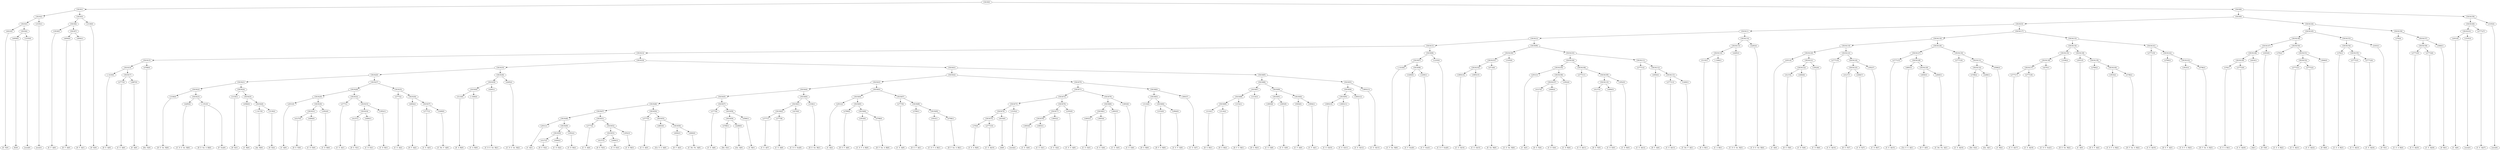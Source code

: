 digraph sample{
"L4023(0)"->"[E  F](0)"
"L4959(0)"->"[E](0)"
"L3335(0)"->"[rest](0)"
"L5619(4)"->"L4959(0)"
"L5619(4)"->"L3335(0)"
"L5619(3)"->"L4023(0)"
"L5619(3)"->"L5619(4)"
"L3335(1)"->"[rest](1)"
"L5619(2)"->"L5619(3)"
"L5619(2)"->"L3335(1)"
"L3918(0)"->"[E  F  A](0)"
"L4004(0)"->"[D  F  A](0)"
"L4004(1)"->"[D  F  A](1)"
"L5619(7)"->"L4004(0)"
"L5619(7)"->"L4004(1)"
"L5619(6)"->"L3918(0)"
"L5619(6)"->"L5619(7)"
"L3130(0)"->"[D  E](0)"
"L5619(5)"->"L5619(6)"
"L5619(5)"->"L3130(0)"
"L5619(1)"->"L5619(2)"
"L5619(1)"->"L5619(5)"
"L-1419(0)"->"[D  E  A](0)"
"L2777(0)"->"[C  E  A](0)"
"L2887(0)"->"[E  A](0)"
"L5619(17)"->"L2777(0)"
"L5619(17)"->"L2887(0)"
"L5619(16)"->"L-1419(0)"
"L5619(16)"->"L5619(17)"
"L4788(0)"->"[Dis  E](0)"
"L5619(15)"->"L5619(16)"
"L5619(15)"->"L4788(0)"
"L3106(0)"->"[D  E  Gis  B](0)"
"L4285(0)"->"[C  D  E  Gis  B](0)"
"L-1351(0)"->"[D  E  Gis  A  B](0)"
"L-1351(0)"->"[F  Gis](0)"
"L5619(23)"->"L4285(0)"
"L5619(23)"->"L-1351(0)"
"L5619(22)"->"L3106(0)"
"L5619(22)"->"L5619(23)"
"L3130(1)"->"[D  E](1)"
"L4586(0)"->"[C  B](0)"
"L-1417(0)"->"[Ais  B](0)"
"L3130(2)"->"[D  E](2)"
"L5619(26)"->"L-1417(0)"
"L5619(26)"->"L3130(2)"
"L5619(25)"->"L4586(0)"
"L5619(25)"->"L5619(26)"
"L5619(24)"->"L3130(1)"
"L5619(24)"->"L5619(25)"
"L5619(21)"->"L5619(22)"
"L5619(21)"->"L5619(24)"
"L2931(0)"->"[C  A](0)"
"L4127(0)"->"[D  E  F](0)"
"L4484(0)"->"[C  D  E](0)"
"L5619(31)"->"L4127(0)"
"L5619(31)"->"L4484(0)"
"L1852(0)"->"[C  D  B](0)"
"L5619(30)"->"L5619(31)"
"L5619(30)"->"L1852(0)"
"L5619(29)"->"L2931(0)"
"L5619(29)"->"L5619(30)"
"L2777(1)"->"[C  E  A](1)"
"L4127(1)"->"[D  E  F](1)"
"L4484(1)"->"[C  D  E](1)"
"L5619(34)"->"L4127(1)"
"L5619(34)"->"L4484(1)"
"L1852(1)"->"[C  D  B](1)"
"L5619(33)"->"L5619(34)"
"L5619(33)"->"L1852(1)"
"L5619(32)"->"L2777(1)"
"L5619(32)"->"L5619(33)"
"L5619(28)"->"L5619(29)"
"L5619(28)"->"L5619(32)"
"L2777(2)"->"[C  E  A](2)"
"L4004(2)"->"[D  F  A](2)"
"L2777(3)"->"[C  E  A](3)"
"L3269(0)"->"[C  Dis  F  A](0)"
"L5619(37)"->"L2777(3)"
"L5619(37)"->"L3269(0)"
"L5619(36)"->"L4004(2)"
"L5619(36)"->"L5619(37)"
"L5619(35)"->"L2777(2)"
"L5619(35)"->"L5619(36)"
"L5619(27)"->"L5619(28)"
"L5619(27)"->"L5619(35)"
"L5619(20)"->"L5619(21)"
"L5619(20)"->"L5619(27)"
"L5110(0)"->"[E  A  B](0)"
"L-1406(0)"->"[C  A  B](0)"
"L5619(40)"->"L5110(0)"
"L5619(40)"->"L-1406(0)"
"L4285(1)"->"[C  D  E  Gis  B](1)"
"L5619(39)"->"L5619(40)"
"L5619(39)"->"L4285(1)"
"L4285(2)"->"[C  D  E  Gis  B](2)"
"L5619(38)"->"L5619(39)"
"L5619(38)"->"L4285(2)"
"L5619(19)"->"L5619(20)"
"L5619(19)"->"L5619(38)"
"L2931(1)"->"[C  A](1)"
"L4127(2)"->"[D  E  F](2)"
"L4484(2)"->"[C  D  E](2)"
"L5619(50)"->"L4127(2)"
"L5619(50)"->"L4484(2)"
"L1852(2)"->"[C  D  B](2)"
"L5619(49)"->"L5619(50)"
"L5619(49)"->"L1852(2)"
"L5619(48)"->"L2931(1)"
"L5619(48)"->"L5619(49)"
"L2777(4)"->"[C  E  A](4)"
"L4127(3)"->"[D  E  F](3)"
"L4484(3)"->"[C  D  E](3)"
"L5619(53)"->"L4127(3)"
"L5619(53)"->"L4484(3)"
"L1852(3)"->"[C  D  B](3)"
"L5619(52)"->"L5619(53)"
"L5619(52)"->"L1852(3)"
"L5619(51)"->"L2777(4)"
"L5619(51)"->"L5619(52)"
"L5619(47)"->"L5619(48)"
"L5619(47)"->"L5619(51)"
"L2777(5)"->"[C  E  A](5)"
"L4893(0)"->"[Cis  E  G  A](0)"
"L4004(3)"->"[D  F  A](3)"
"L2840(0)"->"[C  Dis  Fis  A](0)"
"L5619(56)"->"L4004(3)"
"L5619(56)"->"L2840(0)"
"L5619(55)"->"L4893(0)"
"L5619(55)"->"L5619(56)"
"L5619(54)"->"L2777(5)"
"L5619(54)"->"L5619(55)"
"L5619(46)"->"L5619(47)"
"L5619(46)"->"L5619(54)"
"L2777(6)"->"[C  E  A](6)"
"L4788(1)"->"[Dis  E](1)"
"L4288(0)"->"[Gis  A](0)"
"L5619(59)"->"L4788(1)"
"L5619(59)"->"L4288(0)"
"L4586(1)"->"[C  B](1)"
"L5619(58)"->"L5619(59)"
"L5619(58)"->"L4586(1)"
"L5619(57)"->"L2777(6)"
"L5619(57)"->"L5619(58)"
"L5619(45)"->"L5619(46)"
"L5619(45)"->"L5619(57)"
"L2777(7)"->"[C  E  A](7)"
"L2777(8)"->"[C  E  A](8)"
"L5619(62)"->"L2777(7)"
"L5619(62)"->"L2777(8)"
"L4270(0)"->"[C  D  E  Gis](0)"
"L5619(61)"->"L5619(62)"
"L5619(61)"->"L4270(0)"
"L3106(1)"->"[D  E  Gis  B](1)"
"L5619(60)"->"L5619(61)"
"L5619(60)"->"L3106(1)"
"L5619(44)"->"L5619(45)"
"L5619(44)"->"L5619(60)"
"L2931(2)"->"[C  A](2)"
"L2789(0)"->"[D  E  F  A](0)"
"L3910(0)"->"[C  D  F  A  B](0)"
"L4798(0)"->"[D  F  Gis  A  B](0)"
"L5619(66)"->"L3910(0)"
"L5619(66)"->"L4798(0)"
"L5619(65)"->"L2789(0)"
"L5619(65)"->"L5619(66)"
"L5619(64)"->"L2931(2)"
"L5619(64)"->"L5619(65)"
"L2777(9)"->"[C  E  A](9)"
"L2789(1)"->"[D  E  F  A](1)"
"L3910(1)"->"[C  D  F  A  B](1)"
"L4798(1)"->"[D  F  Gis  A  B](1)"
"L5619(69)"->"L3910(1)"
"L5619(69)"->"L4798(1)"
"L5619(68)"->"L2789(1)"
"L5619(68)"->"L5619(69)"
"L5619(67)"->"L2777(9)"
"L5619(67)"->"L5619(68)"
"L5619(63)"->"L5619(64)"
"L5619(63)"->"L5619(67)"
"L5619(43)"->"L5619(44)"
"L5619(43)"->"L5619(63)"
"L376(0)"->"[C  E  A  B](0)"
"L2777(10)"->"[C  E  A](10)"
"L5619(75)"->"L376(0)"
"L5619(75)"->"L2777(10)"
"L4416(0)"->"[A](0)"
"L5619(74)"->"L5619(75)"
"L5619(74)"->"L4416(0)"
"L3335(2)"->"[rest](2)"
"L5619(73)"->"L5619(74)"
"L5619(73)"->"L3335(2)"
"L3693(0)"->"[C  E  G](0)"
"L3693(1)"->"[C  E  G](1)"
"L5619(78)"->"L3693(0)"
"L5619(78)"->"L3693(1)"
"L3693(2)"->"[C  E  G](2)"
"L5619(77)"->"L5619(78)"
"L5619(77)"->"L3693(2)"
"L2393(0)"->"[C  E  G  A](0)"
"L5619(76)"->"L5619(77)"
"L5619(76)"->"L2393(0)"
"L5619(72)"->"L5619(73)"
"L5619(72)"->"L5619(76)"
"L3693(3)"->"[C  E  G](3)"
"L3693(4)"->"[C  E  G](4)"
"L5619(81)"->"L3693(3)"
"L5619(81)"->"L3693(4)"
"L3693(5)"->"[C  E  G](5)"
"L5619(80)"->"L5619(81)"
"L5619(80)"->"L3693(5)"
"L3693(6)"->"[C  E  G](6)"
"L5619(79)"->"L5619(80)"
"L5619(79)"->"L3693(6)"
"L5619(71)"->"L5619(72)"
"L5619(71)"->"L5619(79)"
"L3116(0)"->"[D  G  B](0)"
"L3152(0)"->"[D  F  G  B](0)"
"L2964(0)"->"[C  E  F  G](0)"
"L5619(84)"->"L3152(0)"
"L5619(84)"->"L2964(0)"
"L5619(83)"->"L3116(0)"
"L5619(83)"->"L5619(84)"
"L3693(7)"->"[C  E  G](7)"
"L5619(82)"->"L5619(83)"
"L5619(82)"->"L3693(7)"
"L5619(70)"->"L5619(71)"
"L5619(70)"->"L5619(82)"
"L5619(42)"->"L5619(43)"
"L5619(42)"->"L5619(70)"
"L3116(1)"->"[D  G  B](1)"
"L3116(2)"->"[D  G  B](2)"
"L5619(89)"->"L3116(1)"
"L5619(89)"->"L3116(2)"
"L3152(1)"->"[D  F  G  B](1)"
"L5619(88)"->"L5619(89)"
"L5619(88)"->"L3152(1)"
"L3116(3)"->"[D  G  B](3)"
"L5619(87)"->"L5619(88)"
"L5619(87)"->"L3116(3)"
"L3693(8)"->"[C  E  G](8)"
"L3693(9)"->"[C  E  G](9)"
"L5619(91)"->"L3693(8)"
"L5619(91)"->"L3693(9)"
"L5004(0)"->"[C  F  A](0)"
"L5004(1)"->"[C  F  A](1)"
"L5619(92)"->"L5004(0)"
"L5619(92)"->"L5004(1)"
"L5619(90)"->"L5619(91)"
"L5619(90)"->"L5619(92)"
"L5619(86)"->"L5619(87)"
"L5619(86)"->"L5619(90)"
"L3693(10)"->"[C  E  G](10)"
"L3693(11)"->"[C  E  G](11)"
"L5619(95)"->"L3693(10)"
"L5619(95)"->"L3693(11)"
"L3693(12)"->"[C  E  G](12)"
"L5619(94)"->"L5619(95)"
"L5619(94)"->"L3693(12)"
"L3693(13)"->"[C  E  G](13)"
"L5619(93)"->"L5619(94)"
"L5619(93)"->"L3693(13)"
"L5619(85)"->"L5619(86)"
"L5619(85)"->"L5619(93)"
"L5619(41)"->"L5619(42)"
"L5619(41)"->"L5619(85)"
"L5619(18)"->"L5619(19)"
"L5619(18)"->"L5619(41)"
"L5619(14)"->"L5619(15)"
"L5619(14)"->"L5619(18)"
"L-1410(0)"->"[C  F  Gis  B](0)"
"L3200(0)"->"[C  F  Gis](0)"
"L3200(1)"->"[C  F  Gis](1)"
"L5619(98)"->"L3200(0)"
"L5619(98)"->"L3200(1)"
"L5619(97)"->"L-1410(0)"
"L5619(97)"->"L5619(98)"
"L1225(0)"->"[C  D  F  Gis](0)"
"L5619(96)"->"L5619(97)"
"L5619(96)"->"L1225(0)"
"L5619(13)"->"L5619(14)"
"L5619(13)"->"L5619(96)"
"L3693(14)"->"[C  E  G](14)"
"L3693(15)"->"[C  E  G](15)"
"L5619(102)"->"L3693(14)"
"L5619(102)"->"L3693(15)"
"L4714(0)"->"[E  Gis  B](0)"
"L5619(101)"->"L5619(102)"
"L5619(101)"->"L4714(0)"
"L3165(0)"->"[C  E  Gis  B](0)"
"L5619(100)"->"L5619(101)"
"L5619(100)"->"L3165(0)"
"L2931(3)"->"[C  A](3)"
"L4127(4)"->"[D  E  F](4)"
"L4484(4)"->"[C  D  E](4)"
"L5619(107)"->"L4127(4)"
"L5619(107)"->"L4484(4)"
"L1852(4)"->"[C  D  B](4)"
"L5619(106)"->"L5619(107)"
"L5619(106)"->"L1852(4)"
"L5619(105)"->"L2931(3)"
"L5619(105)"->"L5619(106)"
"L2777(11)"->"[C  E  A](11)"
"L4127(5)"->"[D  E  F](5)"
"L4484(5)"->"[C  D  E](5)"
"L5619(110)"->"L4127(5)"
"L5619(110)"->"L4484(5)"
"L1852(5)"->"[C  D  B](5)"
"L5619(109)"->"L5619(110)"
"L5619(109)"->"L1852(5)"
"L5619(108)"->"L2777(11)"
"L5619(108)"->"L5619(109)"
"L5619(104)"->"L5619(105)"
"L5619(104)"->"L5619(108)"
"L2777(12)"->"[C  E  A](12)"
"L4004(4)"->"[D  F  A](4)"
"L2777(13)"->"[C  E  A](13)"
"L3269(1)"->"[C  Dis  F  A](1)"
"L5619(113)"->"L2777(13)"
"L5619(113)"->"L3269(1)"
"L5619(112)"->"L4004(4)"
"L5619(112)"->"L5619(113)"
"L5619(111)"->"L2777(12)"
"L5619(111)"->"L5619(112)"
"L5619(103)"->"L5619(104)"
"L5619(103)"->"L5619(111)"
"L5619(99)"->"L5619(100)"
"L5619(99)"->"L5619(103)"
"L5619(12)"->"L5619(13)"
"L5619(12)"->"L5619(99)"
"L5110(1)"->"[E  A  B](1)"
"L-1406(1)"->"[C  A  B](1)"
"L5619(116)"->"L5110(1)"
"L5619(116)"->"L-1406(1)"
"L4285(3)"->"[C  D  E  Gis  B](3)"
"L5619(115)"->"L5619(116)"
"L5619(115)"->"L4285(3)"
"L4285(4)"->"[C  D  E  Gis  B](4)"
"L5619(114)"->"L5619(115)"
"L5619(114)"->"L4285(4)"
"L5619(11)"->"L5619(12)"
"L5619(11)"->"L5619(114)"
"L2931(4)"->"[C  A](4)"
"L4127(6)"->"[D  E  F](6)"
"L4484(6)"->"[C  D  E](6)"
"L5619(122)"->"L4127(6)"
"L5619(122)"->"L4484(6)"
"L1852(6)"->"[C  D  B](6)"
"L5619(121)"->"L5619(122)"
"L5619(121)"->"L1852(6)"
"L5619(120)"->"L2931(4)"
"L5619(120)"->"L5619(121)"
"L2777(14)"->"[C  E  A](14)"
"L4127(7)"->"[D  E  F](7)"
"L4484(7)"->"[C  D  E](7)"
"L5619(125)"->"L4127(7)"
"L5619(125)"->"L4484(7)"
"L1852(7)"->"[C  D  B](7)"
"L5619(124)"->"L5619(125)"
"L5619(124)"->"L1852(7)"
"L5619(123)"->"L2777(14)"
"L5619(123)"->"L5619(124)"
"L5619(119)"->"L5619(120)"
"L5619(119)"->"L5619(123)"
"L2777(15)"->"[C  E  A](15)"
"L4893(1)"->"[Cis  E  G  A](1)"
"L4004(5)"->"[D  F  A](5)"
"L2840(1)"->"[C  Dis  Fis  A](1)"
"L5619(129)"->"L4004(5)"
"L5619(129)"->"L2840(1)"
"L5619(128)"->"L4893(1)"
"L5619(128)"->"L5619(129)"
"L5619(127)"->"L2777(15)"
"L5619(127)"->"L5619(128)"
"L2777(16)"->"[C  E  A](16)"
"L4788(2)"->"[Dis  E](2)"
"L4288(1)"->"[Gis  A](1)"
"L5619(132)"->"L4788(2)"
"L5619(132)"->"L4288(1)"
"L4586(2)"->"[C  B](2)"
"L5619(131)"->"L5619(132)"
"L5619(131)"->"L4586(2)"
"L5619(130)"->"L2777(16)"
"L5619(130)"->"L5619(131)"
"L5619(126)"->"L5619(127)"
"L5619(126)"->"L5619(130)"
"L5619(118)"->"L5619(119)"
"L5619(118)"->"L5619(126)"
"L2777(17)"->"[C  E  A](17)"
"L2777(18)"->"[C  E  A](18)"
"L5619(137)"->"L2777(17)"
"L5619(137)"->"L2777(18)"
"L4270(1)"->"[C  D  E  Gis](1)"
"L5619(136)"->"L5619(137)"
"L5619(136)"->"L4270(1)"
"L3106(2)"->"[D  E  Gis  B](2)"
"L5619(135)"->"L5619(136)"
"L5619(135)"->"L3106(2)"
"L2931(5)"->"[C  A](5)"
"L2789(2)"->"[D  E  F  A](2)"
"L3910(2)"->"[C  D  F  A  B](2)"
"L4798(2)"->"[D  F  Gis  A  B](2)"
"L5619(140)"->"L3910(2)"
"L5619(140)"->"L4798(2)"
"L5619(139)"->"L2789(2)"
"L5619(139)"->"L5619(140)"
"L5619(138)"->"L2931(5)"
"L5619(138)"->"L5619(139)"
"L5619(134)"->"L5619(135)"
"L5619(134)"->"L5619(138)"
"L2777(19)"->"[C  E  A](19)"
"L2789(3)"->"[D  E  F  A](3)"
"L3910(3)"->"[C  D  F  A  B](3)"
"L4798(3)"->"[D  F  Gis  A  B](3)"
"L5619(143)"->"L3910(3)"
"L5619(143)"->"L4798(3)"
"L5619(142)"->"L2789(3)"
"L5619(142)"->"L5619(143)"
"L5619(141)"->"L2777(19)"
"L5619(141)"->"L5619(142)"
"L5619(133)"->"L5619(134)"
"L5619(133)"->"L5619(141)"
"L5619(117)"->"L5619(118)"
"L5619(117)"->"L5619(133)"
"L5619(10)"->"L5619(11)"
"L5619(10)"->"L5619(117)"
"L376(1)"->"[C  E  A  B](1)"
"L2777(20)"->"[C  E  A](20)"
"L5619(149)"->"L376(1)"
"L5619(149)"->"L2777(20)"
"L4416(1)"->"[A](1)"
"L5619(148)"->"L5619(149)"
"L5619(148)"->"L4416(1)"
"L4303(0)"->"[D  F](0)"
"L5619(147)"->"L5619(148)"
"L5619(147)"->"L4303(0)"
"L376(2)"->"[C  E  A  B](2)"
"L2777(21)"->"[C  E  A](21)"
"L2777(22)"->"[C  E  A](22)"
"L5619(152)"->"L2777(21)"
"L5619(152)"->"L2777(22)"
"L3846(0)"->"[D  B](0)"
"L5619(151)"->"L5619(152)"
"L5619(151)"->"L3846(0)"
"L5619(150)"->"L376(2)"
"L5619(150)"->"L5619(151)"
"L5619(146)"->"L5619(147)"
"L5619(146)"->"L5619(150)"
"L376(3)"->"[C  E  A  B](3)"
"L2777(23)"->"[C  E  A](23)"
"L2777(24)"->"[C  E  A](24)"
"L5619(155)"->"L2777(23)"
"L5619(155)"->"L2777(24)"
"L5619(154)"->"L376(3)"
"L5619(154)"->"L5619(155)"
"L4303(1)"->"[D  F](1)"
"L5619(153)"->"L5619(154)"
"L5619(153)"->"L4303(1)"
"L5619(145)"->"L5619(146)"
"L5619(145)"->"L5619(153)"
"L376(4)"->"[C  E  A  B](4)"
"L2777(25)"->"[C  E  A](25)"
"L2777(26)"->"[C  E  A](26)"
"L5619(158)"->"L2777(25)"
"L5619(158)"->"L2777(26)"
"L3846(1)"->"[D  B](1)"
"L5619(157)"->"L5619(158)"
"L5619(157)"->"L3846(1)"
"L5619(156)"->"L376(4)"
"L5619(156)"->"L5619(157)"
"L5619(144)"->"L5619(145)"
"L5619(144)"->"L5619(156)"
"L5619(9)"->"L5619(10)"
"L5619(9)"->"L5619(144)"
"L2931(6)"->"[C  A](6)"
"L3335(3)"->"[rest](3)"
"L5619(161)"->"L2931(6)"
"L5619(161)"->"L3335(3)"
"L2777(27)"->"[C  E  A](27)"
"L5619(160)"->"L5619(161)"
"L5619(160)"->"L2777(27)"
"L3335(4)"->"[rest](4)"
"L5619(159)"->"L5619(160)"
"L5619(159)"->"L3335(4)"
"L5619(8)"->"L5619(9)"
"L5619(8)"->"L5619(159)"
"L5619(0)"->"L5619(1)"
"L5619(0)"->"L5619(8)"
{rank = min; "L5619(0)"}
{rank = same; "L5619(1)"; "L5619(8)";}
{rank = same; "L5619(2)"; "L5619(5)"; "L5619(9)"; "L5619(159)";}
{rank = same; "L5619(3)"; "L3335(1)"; "L5619(6)"; "L3130(0)"; "L5619(10)"; "L5619(144)"; "L5619(160)"; "L3335(4)";}
{rank = same; "L4023(0)"; "L5619(4)"; "L3918(0)"; "L5619(7)"; "L5619(11)"; "L5619(117)"; "L5619(145)"; "L5619(156)"; "L5619(161)"; "L2777(27)";}
{rank = same; "L4959(0)"; "L3335(0)"; "L4004(0)"; "L4004(1)"; "L5619(12)"; "L5619(114)"; "L5619(118)"; "L5619(133)"; "L5619(146)"; "L5619(153)"; "L376(4)"; "L5619(157)"; "L2931(6)"; "L3335(3)";}
{rank = same; "L5619(13)"; "L5619(99)"; "L5619(115)"; "L4285(4)"; "L5619(119)"; "L5619(126)"; "L5619(134)"; "L5619(141)"; "L5619(147)"; "L5619(150)"; "L5619(154)"; "L4303(1)"; "L5619(158)"; "L3846(1)";}
{rank = same; "L5619(14)"; "L5619(96)"; "L5619(100)"; "L5619(103)"; "L5619(116)"; "L4285(3)"; "L5619(120)"; "L5619(123)"; "L5619(127)"; "L5619(130)"; "L5619(135)"; "L5619(138)"; "L2777(19)"; "L5619(142)"; "L5619(148)"; "L4303(0)"; "L376(2)"; "L5619(151)"; "L376(3)"; "L5619(155)"; "L2777(25)"; "L2777(26)";}
{rank = same; "L5619(15)"; "L5619(18)"; "L5619(97)"; "L1225(0)"; "L5619(101)"; "L3165(0)"; "L5619(104)"; "L5619(111)"; "L5110(1)"; "L-1406(1)"; "L2931(4)"; "L5619(121)"; "L2777(14)"; "L5619(124)"; "L2777(15)"; "L5619(128)"; "L2777(16)"; "L5619(131)"; "L5619(136)"; "L3106(2)"; "L2931(5)"; "L5619(139)"; "L2789(3)"; "L5619(143)"; "L5619(149)"; "L4416(1)"; "L5619(152)"; "L3846(0)"; "L2777(23)"; "L2777(24)";}
{rank = same; "L5619(16)"; "L4788(0)"; "L5619(19)"; "L5619(41)"; "L-1410(0)"; "L5619(98)"; "L5619(102)"; "L4714(0)"; "L5619(105)"; "L5619(108)"; "L2777(12)"; "L5619(112)"; "L5619(122)"; "L1852(6)"; "L5619(125)"; "L1852(7)"; "L4893(1)"; "L5619(129)"; "L5619(132)"; "L4586(2)"; "L5619(137)"; "L4270(1)"; "L2789(2)"; "L5619(140)"; "L3910(3)"; "L4798(3)"; "L376(1)"; "L2777(20)"; "L2777(21)"; "L2777(22)";}
{rank = same; "L-1419(0)"; "L5619(17)"; "L5619(20)"; "L5619(38)"; "L5619(42)"; "L5619(85)"; "L3200(0)"; "L3200(1)"; "L3693(14)"; "L3693(15)"; "L2931(3)"; "L5619(106)"; "L2777(11)"; "L5619(109)"; "L4004(4)"; "L5619(113)"; "L4127(6)"; "L4484(6)"; "L4127(7)"; "L4484(7)"; "L4004(5)"; "L2840(1)"; "L4788(2)"; "L4288(1)"; "L2777(17)"; "L2777(18)"; "L3910(2)"; "L4798(2)";}
{rank = same; "L2777(0)"; "L2887(0)"; "L5619(21)"; "L5619(27)"; "L5619(39)"; "L4285(2)"; "L5619(43)"; "L5619(70)"; "L5619(86)"; "L5619(93)"; "L5619(107)"; "L1852(4)"; "L5619(110)"; "L1852(5)"; "L2777(13)"; "L3269(1)";}
{rank = same; "L5619(22)"; "L5619(24)"; "L5619(28)"; "L5619(35)"; "L5619(40)"; "L4285(1)"; "L5619(44)"; "L5619(63)"; "L5619(71)"; "L5619(82)"; "L5619(87)"; "L5619(90)"; "L5619(94)"; "L3693(13)"; "L4127(4)"; "L4484(4)"; "L4127(5)"; "L4484(5)";}
{rank = same; "L3106(0)"; "L5619(23)"; "L3130(1)"; "L5619(25)"; "L5619(29)"; "L5619(32)"; "L2777(2)"; "L5619(36)"; "L5110(0)"; "L-1406(0)"; "L5619(45)"; "L5619(60)"; "L5619(64)"; "L5619(67)"; "L5619(72)"; "L5619(79)"; "L5619(83)"; "L3693(7)"; "L5619(88)"; "L3116(3)"; "L5619(91)"; "L5619(92)"; "L5619(95)"; "L3693(12)";}
{rank = same; "L4285(0)"; "L-1351(0)"; "L4586(0)"; "L5619(26)"; "L2931(0)"; "L5619(30)"; "L2777(1)"; "L5619(33)"; "L4004(2)"; "L5619(37)"; "L5619(46)"; "L5619(57)"; "L5619(61)"; "L3106(1)"; "L2931(2)"; "L5619(65)"; "L2777(9)"; "L5619(68)"; "L5619(73)"; "L5619(76)"; "L5619(80)"; "L3693(6)"; "L3116(0)"; "L5619(84)"; "L5619(89)"; "L3152(1)"; "L3693(8)"; "L3693(9)"; "L5004(0)"; "L5004(1)"; "L3693(10)"; "L3693(11)";}
{rank = same; "L-1417(0)"; "L3130(2)"; "L5619(31)"; "L1852(0)"; "L5619(34)"; "L1852(1)"; "L2777(3)"; "L3269(0)"; "L5619(47)"; "L5619(54)"; "L2777(6)"; "L5619(58)"; "L5619(62)"; "L4270(0)"; "L2789(0)"; "L5619(66)"; "L2789(1)"; "L5619(69)"; "L5619(74)"; "L3335(2)"; "L5619(77)"; "L2393(0)"; "L5619(81)"; "L3693(5)"; "L3152(0)"; "L2964(0)"; "L3116(1)"; "L3116(2)";}
{rank = same; "L4127(0)"; "L4484(0)"; "L4127(1)"; "L4484(1)"; "L5619(48)"; "L5619(51)"; "L2777(5)"; "L5619(55)"; "L5619(59)"; "L4586(1)"; "L2777(7)"; "L2777(8)"; "L3910(0)"; "L4798(0)"; "L3910(1)"; "L4798(1)"; "L5619(75)"; "L4416(0)"; "L5619(78)"; "L3693(2)"; "L3693(3)"; "L3693(4)";}
{rank = same; "L2931(1)"; "L5619(49)"; "L2777(4)"; "L5619(52)"; "L4893(0)"; "L5619(56)"; "L4788(1)"; "L4288(0)"; "L376(0)"; "L2777(10)"; "L3693(0)"; "L3693(1)";}
{rank = same; "L5619(50)"; "L1852(2)"; "L5619(53)"; "L1852(3)"; "L4004(3)"; "L2840(0)";}
{rank = same; "L4127(2)"; "L4484(2)"; "L4127(3)"; "L4484(3)";}
{rank = max; "[A](0)"; "[A](1)"; "[Ais  B](0)"; "[C  A  B](0)"; "[C  A  B](1)"; "[C  A](0)"; "[C  A](1)"; "[C  A](2)"; "[C  A](3)"; "[C  A](4)"; "[C  A](5)"; "[C  A](6)"; "[C  B](0)"; "[C  B](1)"; "[C  B](2)"; "[C  D  B](0)"; "[C  D  B](1)"; "[C  D  B](2)"; "[C  D  B](3)"; "[C  D  B](4)"; "[C  D  B](5)"; "[C  D  B](6)"; "[C  D  B](7)"; "[C  D  E  Gis  B](0)"; "[C  D  E  Gis  B](1)"; "[C  D  E  Gis  B](2)"; "[C  D  E  Gis  B](3)"; "[C  D  E  Gis  B](4)"; "[C  D  E  Gis](0)"; "[C  D  E  Gis](1)"; "[C  D  E](0)"; "[C  D  E](1)"; "[C  D  E](2)"; "[C  D  E](3)"; "[C  D  E](4)"; "[C  D  E](5)"; "[C  D  E](6)"; "[C  D  E](7)"; "[C  D  F  A  B](0)"; "[C  D  F  A  B](1)"; "[C  D  F  A  B](2)"; "[C  D  F  A  B](3)"; "[C  D  F  Gis](0)"; "[C  Dis  F  A](0)"; "[C  Dis  F  A](1)"; "[C  Dis  Fis  A](0)"; "[C  Dis  Fis  A](1)"; "[C  E  A  B](0)"; "[C  E  A  B](1)"; "[C  E  A  B](2)"; "[C  E  A  B](3)"; "[C  E  A  B](4)"; "[C  E  A](0)"; "[C  E  A](1)"; "[C  E  A](10)"; "[C  E  A](11)"; "[C  E  A](12)"; "[C  E  A](13)"; "[C  E  A](14)"; "[C  E  A](15)"; "[C  E  A](16)"; "[C  E  A](17)"; "[C  E  A](18)"; "[C  E  A](19)"; "[C  E  A](2)"; "[C  E  A](20)"; "[C  E  A](21)"; "[C  E  A](22)"; "[C  E  A](23)"; "[C  E  A](24)"; "[C  E  A](25)"; "[C  E  A](26)"; "[C  E  A](27)"; "[C  E  A](3)"; "[C  E  A](4)"; "[C  E  A](5)"; "[C  E  A](6)"; "[C  E  A](7)"; "[C  E  A](8)"; "[C  E  A](9)"; "[C  E  F  G](0)"; "[C  E  G  A](0)"; "[C  E  G](0)"; "[C  E  G](1)"; "[C  E  G](10)"; "[C  E  G](11)"; "[C  E  G](12)"; "[C  E  G](13)"; "[C  E  G](14)"; "[C  E  G](15)"; "[C  E  G](2)"; "[C  E  G](3)"; "[C  E  G](4)"; "[C  E  G](5)"; "[C  E  G](6)"; "[C  E  G](7)"; "[C  E  G](8)"; "[C  E  G](9)"; "[C  E  Gis  B](0)"; "[C  F  A](0)"; "[C  F  A](1)"; "[C  F  Gis  B](0)"; "[C  F  Gis](0)"; "[C  F  Gis](1)"; "[Cis  E  G  A](0)"; "[Cis  E  G  A](1)"; "[D  B](0)"; "[D  B](1)"; "[D  E  A](0)"; "[D  E  F  A](0)"; "[D  E  F  A](1)"; "[D  E  F  A](2)"; "[D  E  F  A](3)"; "[D  E  F](0)"; "[D  E  F](1)"; "[D  E  F](2)"; "[D  E  F](3)"; "[D  E  F](4)"; "[D  E  F](5)"; "[D  E  F](6)"; "[D  E  F](7)"; "[D  E  Gis  A  B](0)"; "[D  E  Gis  B](0)"; "[D  E  Gis  B](1)"; "[D  E  Gis  B](2)"; "[D  E](0)"; "[D  E](1)"; "[D  E](2)"; "[D  F  A](0)"; "[D  F  A](1)"; "[D  F  A](2)"; "[D  F  A](3)"; "[D  F  A](4)"; "[D  F  A](5)"; "[D  F  G  B](0)"; "[D  F  G  B](1)"; "[D  F  Gis  A  B](0)"; "[D  F  Gis  A  B](1)"; "[D  F  Gis  A  B](2)"; "[D  F  Gis  A  B](3)"; "[D  F](0)"; "[D  F](1)"; "[D  G  B](0)"; "[D  G  B](1)"; "[D  G  B](2)"; "[D  G  B](3)"; "[Dis  E](0)"; "[Dis  E](1)"; "[Dis  E](2)"; "[E  A  B](0)"; "[E  A  B](1)"; "[E  A](0)"; "[E  F  A](0)"; "[E  F](0)"; "[E  Gis  B](0)"; "[E](0)"; "[F  Gis](0)"; "[Gis  A](0)"; "[Gis  A](1)"; "[rest](0)"; "[rest](1)"; "[rest](2)"; "[rest](3)"; "[rest](4)";}
}